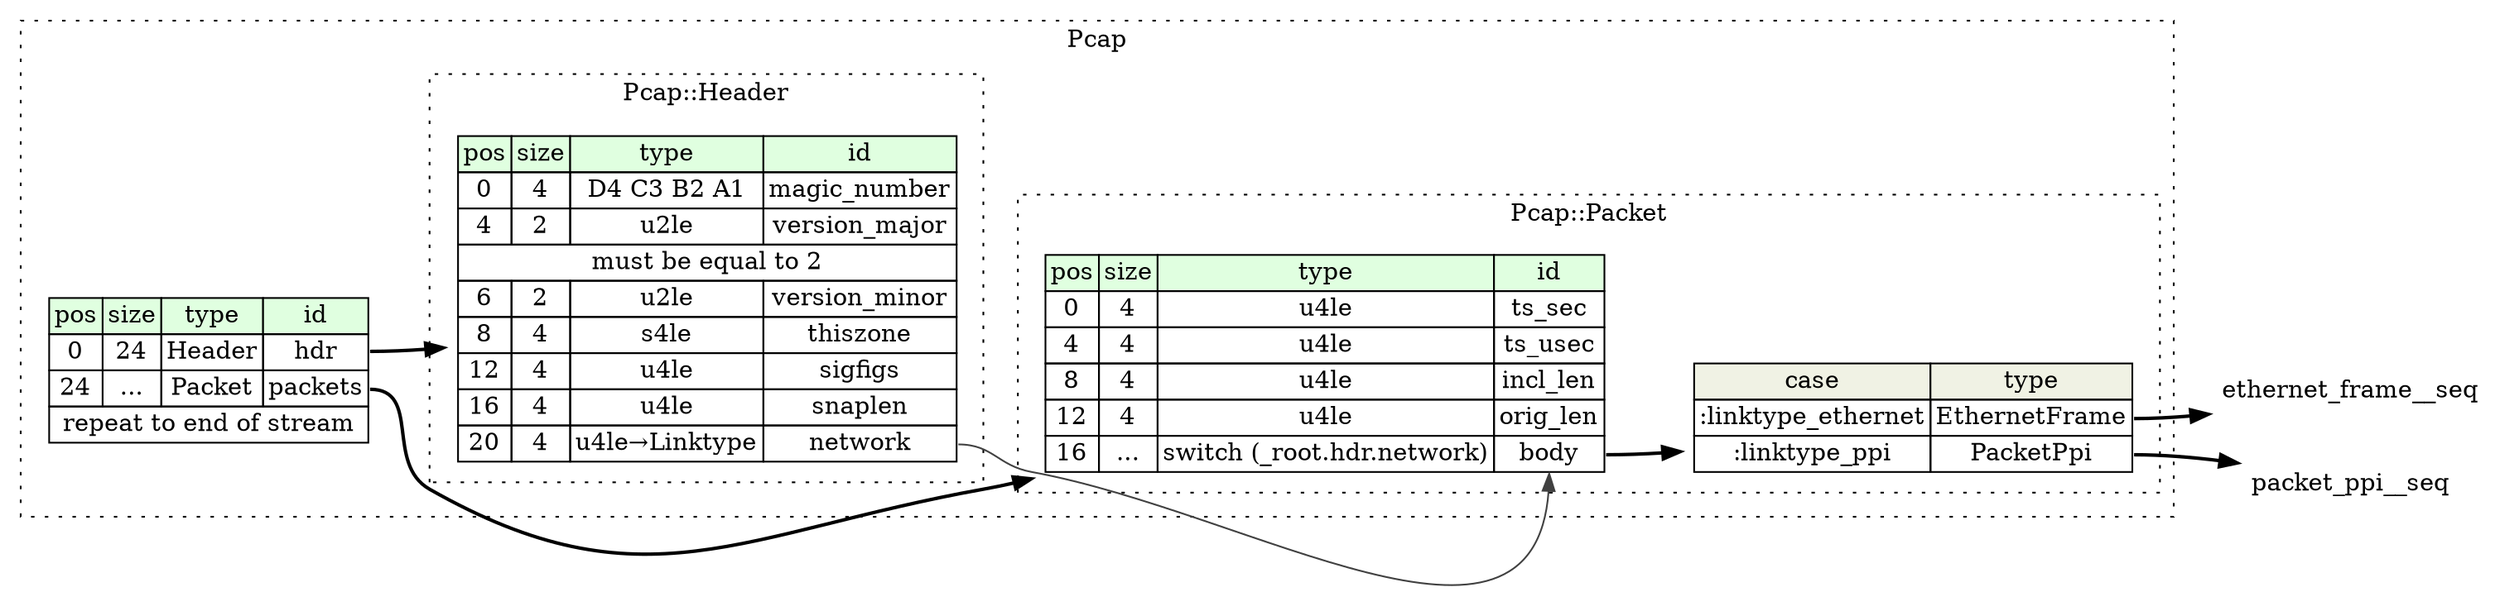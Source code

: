 digraph {
	rankdir=LR;
	node [shape=plaintext];
	subgraph cluster__pcap {
		label="Pcap";
		graph[style=dotted];

		pcap__seq [label=<<TABLE BORDER="0" CELLBORDER="1" CELLSPACING="0">
			<TR><TD BGCOLOR="#E0FFE0">pos</TD><TD BGCOLOR="#E0FFE0">size</TD><TD BGCOLOR="#E0FFE0">type</TD><TD BGCOLOR="#E0FFE0">id</TD></TR>
			<TR><TD PORT="hdr_pos">0</TD><TD PORT="hdr_size">24</TD><TD>Header</TD><TD PORT="hdr_type">hdr</TD></TR>
			<TR><TD PORT="packets_pos">24</TD><TD PORT="packets_size">...</TD><TD>Packet</TD><TD PORT="packets_type">packets</TD></TR>
			<TR><TD COLSPAN="4" PORT="packets__repeat">repeat to end of stream</TD></TR>
		</TABLE>>];
		subgraph cluster__header {
			label="Pcap::Header";
			graph[style=dotted];

			header__seq [label=<<TABLE BORDER="0" CELLBORDER="1" CELLSPACING="0">
				<TR><TD BGCOLOR="#E0FFE0">pos</TD><TD BGCOLOR="#E0FFE0">size</TD><TD BGCOLOR="#E0FFE0">type</TD><TD BGCOLOR="#E0FFE0">id</TD></TR>
				<TR><TD PORT="magic_number_pos">0</TD><TD PORT="magic_number_size">4</TD><TD>D4 C3 B2 A1</TD><TD PORT="magic_number_type">magic_number</TD></TR>
				<TR><TD PORT="version_major_pos">4</TD><TD PORT="version_major_size">2</TD><TD>u2le</TD><TD PORT="version_major_type">version_major</TD></TR>
				<TR><TD COLSPAN="4" PORT="version_major__valid">must be equal to 2</TD></TR>
				<TR><TD PORT="version_minor_pos">6</TD><TD PORT="version_minor_size">2</TD><TD>u2le</TD><TD PORT="version_minor_type">version_minor</TD></TR>
				<TR><TD PORT="thiszone_pos">8</TD><TD PORT="thiszone_size">4</TD><TD>s4le</TD><TD PORT="thiszone_type">thiszone</TD></TR>
				<TR><TD PORT="sigfigs_pos">12</TD><TD PORT="sigfigs_size">4</TD><TD>u4le</TD><TD PORT="sigfigs_type">sigfigs</TD></TR>
				<TR><TD PORT="snaplen_pos">16</TD><TD PORT="snaplen_size">4</TD><TD>u4le</TD><TD PORT="snaplen_type">snaplen</TD></TR>
				<TR><TD PORT="network_pos">20</TD><TD PORT="network_size">4</TD><TD>u4le→Linktype</TD><TD PORT="network_type">network</TD></TR>
			</TABLE>>];
		}
		subgraph cluster__packet {
			label="Pcap::Packet";
			graph[style=dotted];

			packet__seq [label=<<TABLE BORDER="0" CELLBORDER="1" CELLSPACING="0">
				<TR><TD BGCOLOR="#E0FFE0">pos</TD><TD BGCOLOR="#E0FFE0">size</TD><TD BGCOLOR="#E0FFE0">type</TD><TD BGCOLOR="#E0FFE0">id</TD></TR>
				<TR><TD PORT="ts_sec_pos">0</TD><TD PORT="ts_sec_size">4</TD><TD>u4le</TD><TD PORT="ts_sec_type">ts_sec</TD></TR>
				<TR><TD PORT="ts_usec_pos">4</TD><TD PORT="ts_usec_size">4</TD><TD>u4le</TD><TD PORT="ts_usec_type">ts_usec</TD></TR>
				<TR><TD PORT="incl_len_pos">8</TD><TD PORT="incl_len_size">4</TD><TD>u4le</TD><TD PORT="incl_len_type">incl_len</TD></TR>
				<TR><TD PORT="orig_len_pos">12</TD><TD PORT="orig_len_size">4</TD><TD>u4le</TD><TD PORT="orig_len_type">orig_len</TD></TR>
				<TR><TD PORT="body_pos">16</TD><TD PORT="body_size">...</TD><TD>switch (_root.hdr.network)</TD><TD PORT="body_type">body</TD></TR>
			</TABLE>>];
packet__seq_body_switch [label=<<TABLE BORDER="0" CELLBORDER="1" CELLSPACING="0">
	<TR><TD BGCOLOR="#F0F2E4">case</TD><TD BGCOLOR="#F0F2E4">type</TD></TR>
	<TR><TD>:linktype_ethernet</TD><TD PORT="case0">EthernetFrame</TD></TR>
	<TR><TD>:linktype_ppi</TD><TD PORT="case1">PacketPpi</TD></TR>
</TABLE>>];
		}
	}
	pcap__seq:hdr_type -> header__seq [style=bold];
	pcap__seq:packets_type -> packet__seq [style=bold];
	packet__seq:body_type -> packet__seq_body_switch [style=bold];
	packet__seq_body_switch:case0 -> ethernet_frame__seq [style=bold];
	packet__seq_body_switch:case1 -> packet_ppi__seq [style=bold];
	header__seq:network_type -> packet__seq:body_type [color="#404040"];
}
